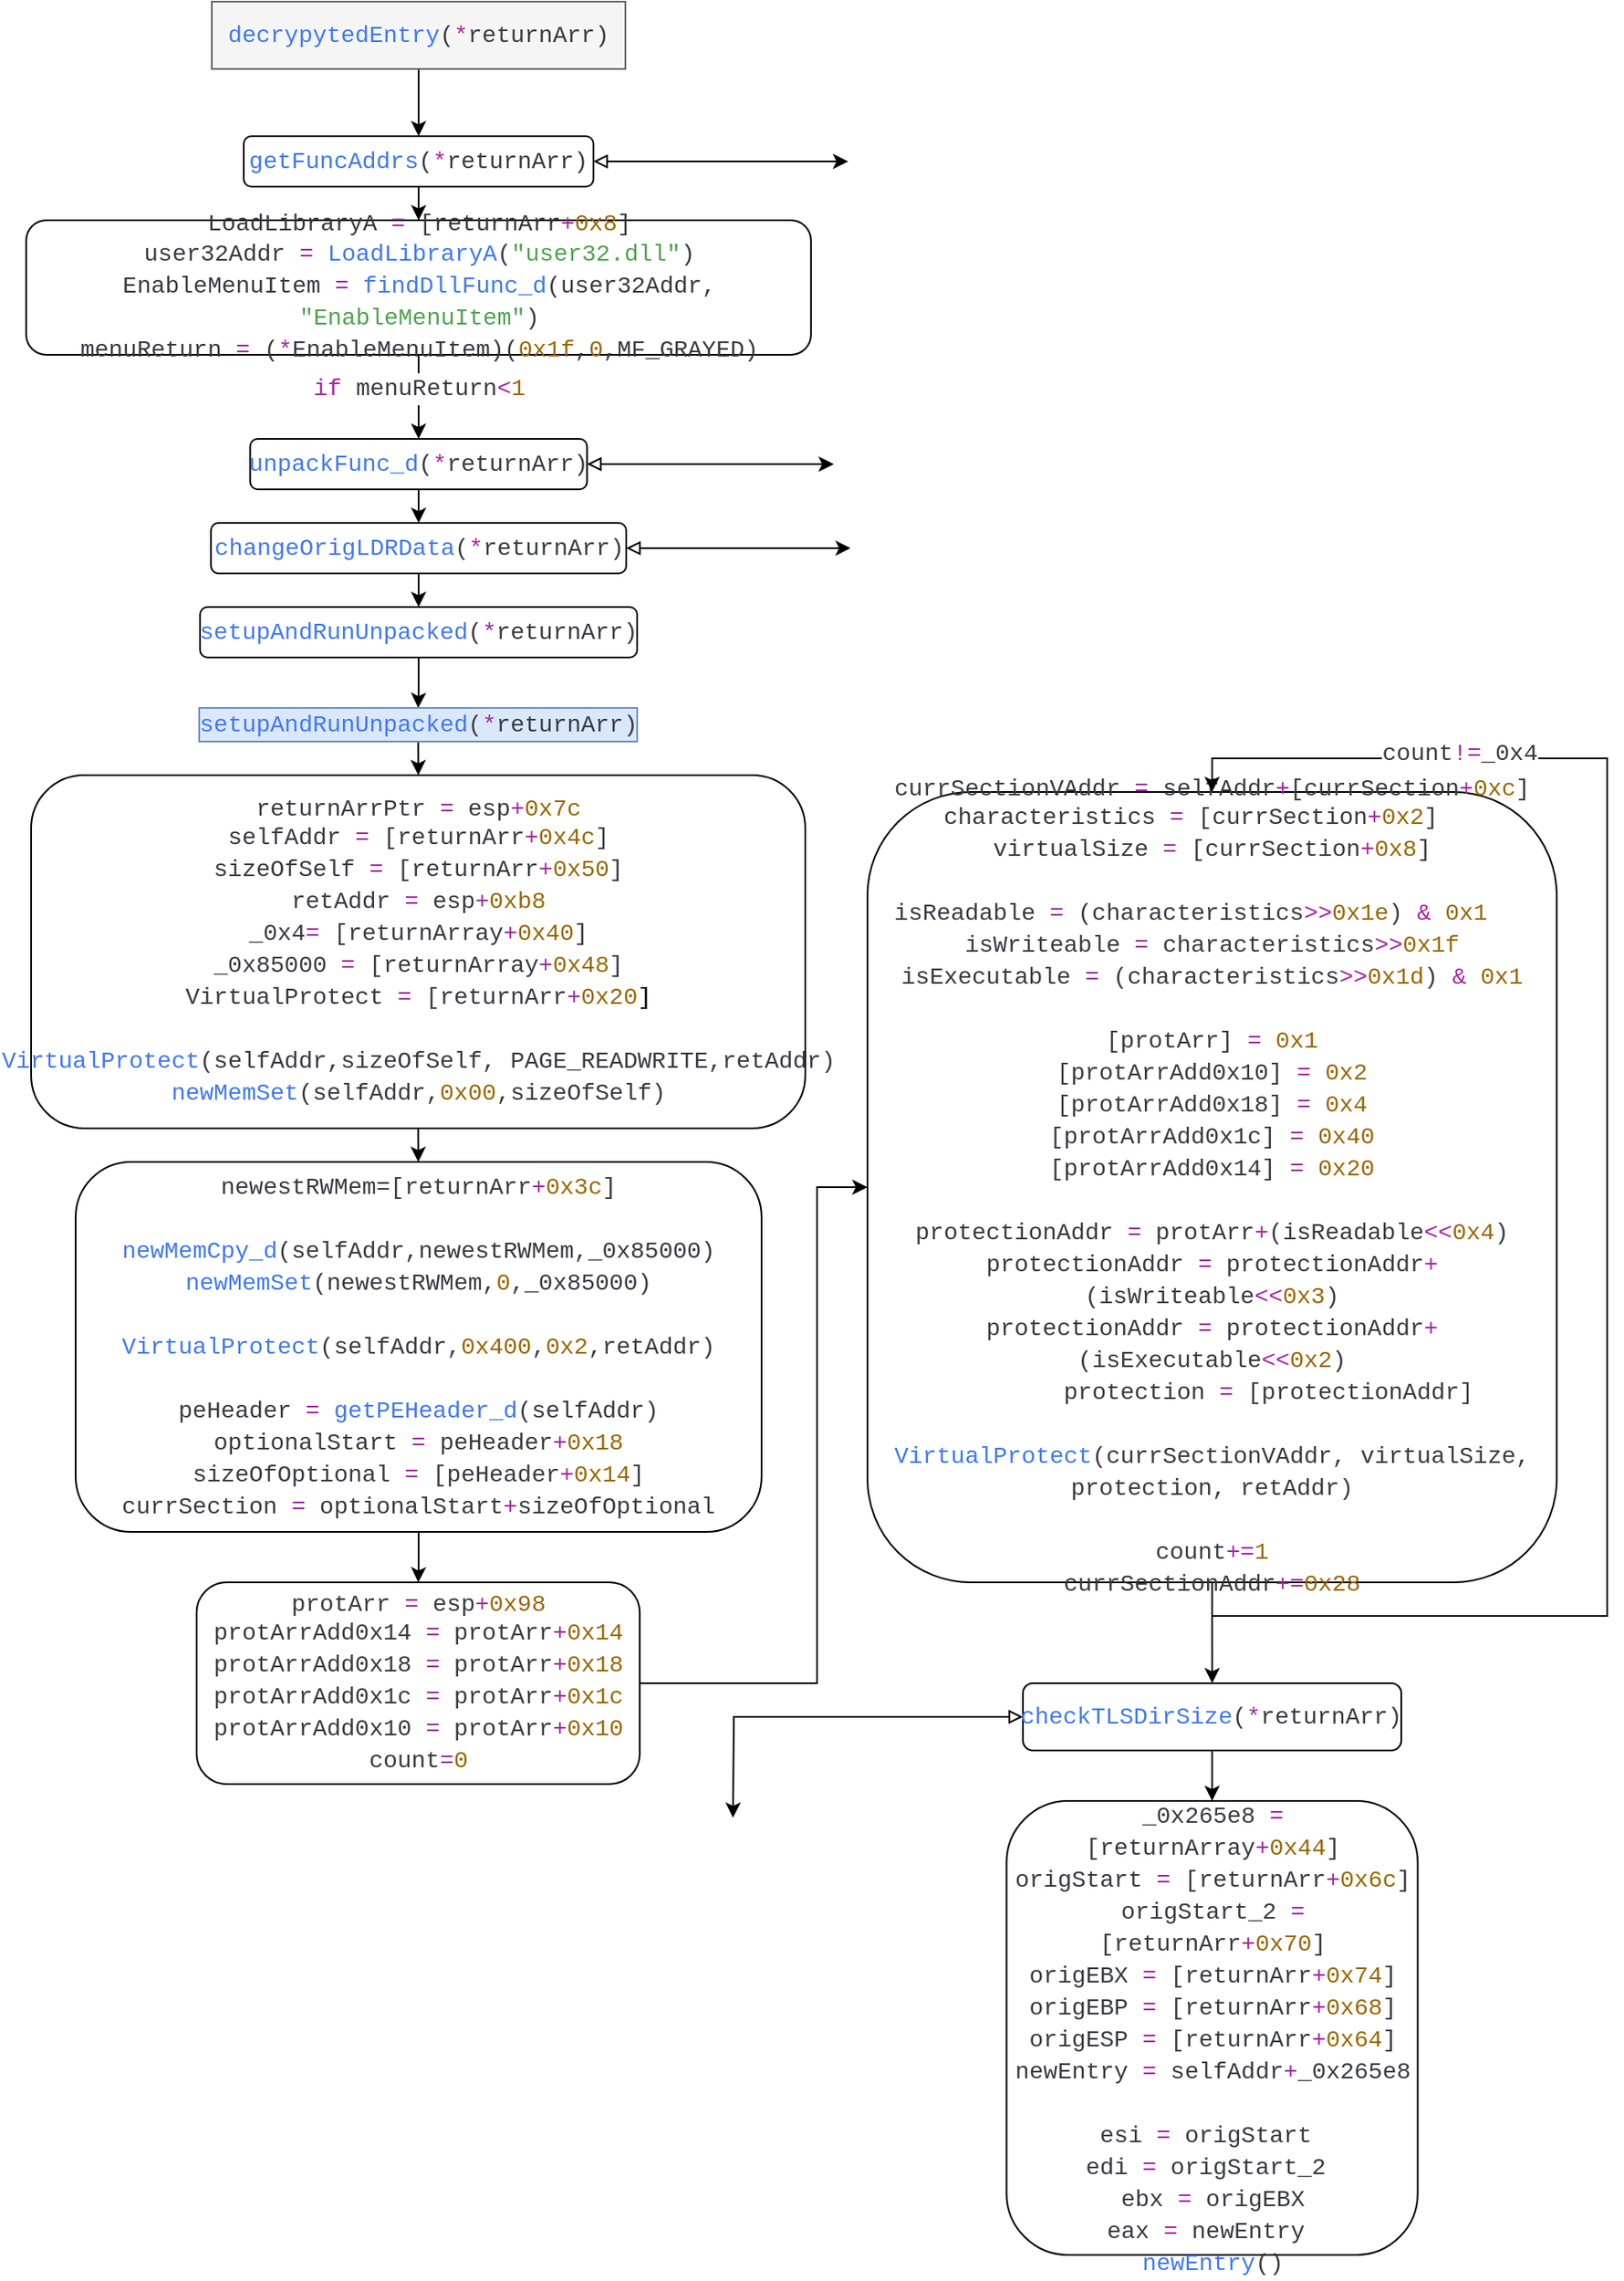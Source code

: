 <mxfile version="22.1.6" type="onedrive">
  <diagram name="Page-1" id="r7QO4Svnjzv9mqoSbV15">
    <mxGraphModel grid="1" page="1" gridSize="10" guides="1" tooltips="1" connect="1" arrows="1" fold="1" pageScale="1" pageWidth="827" pageHeight="1169" math="0" shadow="0">
      <root>
        <mxCell id="0" />
        <mxCell id="1" parent="0" />
        <mxCell id="rQY_pJQSnhhkj6G3Ea3p-30" style="edgeStyle=orthogonalEdgeStyle;rounded=0;orthogonalLoop=1;jettySize=auto;html=1;exitX=0.5;exitY=1;exitDx=0;exitDy=0;" edge="1" parent="1" source="rQY_pJQSnhhkj6G3Ea3p-31" target="rQY_pJQSnhhkj6G3Ea3p-33">
          <mxGeometry relative="1" as="geometry">
            <mxPoint x="253.143" y="400" as="targetPoint" />
          </mxGeometry>
        </mxCell>
        <mxCell id="rQY_pJQSnhhkj6G3Ea3p-31" value="&lt;div style=&quot;color: rgb(56, 58, 66); font-family: Consolas, &amp;quot;Courier New&amp;quot;, monospace; font-size: 14px; line-height: 19px;&quot;&gt;&lt;div style=&quot;&quot;&gt;&lt;span style=&quot;color: rgb(64, 120, 242);&quot;&gt;decrypytedEntry&lt;/span&gt;(&lt;span style=&quot;color: rgb(166, 38, 164);&quot;&gt;*&lt;/span&gt;returnArr)&lt;br&gt;&lt;/div&gt;&lt;/div&gt;" style="rounded=0;whiteSpace=wrap;html=1;fillColor=#f5f5f5;strokeColor=#666666;fontColor=#333333;" vertex="1" parent="1">
          <mxGeometry x="130" y="290" width="246" height="40" as="geometry" />
        </mxCell>
        <mxCell id="rQY_pJQSnhhkj6G3Ea3p-32" style="edgeStyle=orthogonalEdgeStyle;rounded=0;orthogonalLoop=1;jettySize=auto;html=1;exitX=1;exitY=0.5;exitDx=0;exitDy=0;entryX=0;entryY=0.5;entryDx=0;entryDy=0;startArrow=block;startFill=0;" edge="1" parent="1" source="rQY_pJQSnhhkj6G3Ea3p-33">
          <mxGeometry relative="1" as="geometry">
            <mxPoint x="508.5" y="385" as="targetPoint" />
          </mxGeometry>
        </mxCell>
        <mxCell id="rQY_pJQSnhhkj6G3Ea3p-49" style="edgeStyle=orthogonalEdgeStyle;rounded=0;orthogonalLoop=1;jettySize=auto;html=1;exitX=0.5;exitY=1;exitDx=0;exitDy=0;" edge="1" parent="1" source="rQY_pJQSnhhkj6G3Ea3p-33" target="rQY_pJQSnhhkj6G3Ea3p-50">
          <mxGeometry relative="1" as="geometry">
            <mxPoint x="253.176" y="460" as="targetPoint" />
          </mxGeometry>
        </mxCell>
        <mxCell id="rQY_pJQSnhhkj6G3Ea3p-33" value="&lt;div style=&quot;color: rgb(56, 58, 66); font-family: Consolas, &amp;quot;Courier New&amp;quot;, monospace; font-size: 14px; line-height: 19px;&quot;&gt;&lt;div style=&quot;&quot;&gt;&lt;span style=&quot;color: rgb(64, 120, 242);&quot;&gt;getFuncAddrs&lt;/span&gt;(&lt;span style=&quot;color: rgb(166, 38, 164);&quot;&gt;*&lt;/span&gt;returnArr)&lt;/div&gt;&lt;/div&gt;" style="rounded=1;whiteSpace=wrap;html=1;" vertex="1" parent="1">
          <mxGeometry x="149" y="370" width="208" height="30" as="geometry" />
        </mxCell>
        <mxCell id="rQY_pJQSnhhkj6G3Ea3p-51" style="edgeStyle=orthogonalEdgeStyle;rounded=0;orthogonalLoop=1;jettySize=auto;html=1;exitX=0.5;exitY=1;exitDx=0;exitDy=0;entryX=0.5;entryY=0;entryDx=0;entryDy=0;" edge="1" parent="1" source="rQY_pJQSnhhkj6G3Ea3p-56" target="rQY_pJQSnhhkj6G3Ea3p-52">
          <mxGeometry relative="1" as="geometry">
            <mxPoint x="253" y="590" as="targetPoint" />
          </mxGeometry>
        </mxCell>
        <mxCell id="rQY_pJQSnhhkj6G3Ea3p-55" style="edgeStyle=orthogonalEdgeStyle;rounded=0;orthogonalLoop=1;jettySize=auto;html=1;exitX=0.5;exitY=1;exitDx=0;exitDy=0;" edge="1" parent="1" source="rQY_pJQSnhhkj6G3Ea3p-50" target="rQY_pJQSnhhkj6G3Ea3p-56">
          <mxGeometry relative="1" as="geometry">
            <mxPoint x="253.176" y="600" as="targetPoint" />
          </mxGeometry>
        </mxCell>
        <mxCell id="rQY_pJQSnhhkj6G3Ea3p-59" value="&lt;div style=&quot;color: rgb(56, 58, 66); font-family: Consolas, &amp;quot;Courier New&amp;quot;, monospace; font-size: 14px; line-height: 19px;&quot;&gt;&lt;div style=&quot;&quot;&gt;&lt;span style=&quot;color: rgb(166, 38, 164);&quot;&gt;if&lt;/span&gt; menuReturn&lt;span style=&quot;color: rgb(166, 38, 164);&quot;&gt;&amp;lt;&lt;/span&gt;&lt;span style=&quot;color: rgb(152, 104, 1);&quot;&gt;1&lt;/span&gt;&lt;/div&gt;&lt;/div&gt;" style="edgeLabel;html=1;align=center;verticalAlign=middle;resizable=0;points=[];" connectable="0" vertex="1" parent="rQY_pJQSnhhkj6G3Ea3p-55">
          <mxGeometry x="-0.275" y="-3" relative="1" as="geometry">
            <mxPoint x="3" y="2" as="offset" />
          </mxGeometry>
        </mxCell>
        <mxCell id="rQY_pJQSnhhkj6G3Ea3p-50" value="&lt;span style=&quot;color: rgb(56, 58, 66); font-family: Consolas, &amp;quot;Courier New&amp;quot;, monospace; font-size: 14px; background-color: initial;&quot;&gt;LoadLibraryA &lt;/span&gt;&lt;span style=&quot;font-family: Consolas, &amp;quot;Courier New&amp;quot;, monospace; font-size: 14px; background-color: initial; color: rgb(166, 38, 164);&quot;&gt;=&lt;/span&gt;&lt;span style=&quot;color: rgb(56, 58, 66); font-family: Consolas, &amp;quot;Courier New&amp;quot;, monospace; font-size: 14px; background-color: initial;&quot;&gt; [returnArr&lt;/span&gt;&lt;span style=&quot;font-family: Consolas, &amp;quot;Courier New&amp;quot;, monospace; font-size: 14px; background-color: initial; color: rgb(166, 38, 164);&quot;&gt;+&lt;/span&gt;&lt;span style=&quot;font-family: Consolas, &amp;quot;Courier New&amp;quot;, monospace; font-size: 14px; background-color: initial; color: rgb(152, 104, 1);&quot;&gt;0x8&lt;/span&gt;&lt;span style=&quot;color: rgb(56, 58, 66); font-family: Consolas, &amp;quot;Courier New&amp;quot;, monospace; font-size: 14px; background-color: initial;&quot;&gt;]&lt;/span&gt;&lt;br&gt;&lt;div style=&quot;font-family: Consolas, &amp;quot;Courier New&amp;quot;, monospace; font-weight: normal; font-size: 14px; line-height: 19px;&quot;&gt;&lt;div style=&quot;color: rgb(56, 58, 66);&quot;&gt;&lt;span style=&quot;color: #383a42;&quot;&gt;user32Addr &lt;/span&gt;&lt;span style=&quot;color: #a626a4;&quot;&gt;=&lt;/span&gt;&lt;span style=&quot;color: #383a42;&quot;&gt; &lt;/span&gt;&lt;span style=&quot;color: #4078f2;&quot;&gt;LoadLibraryA&lt;/span&gt;&lt;span style=&quot;color: #383a42;&quot;&gt;(&lt;/span&gt;&lt;span style=&quot;color: #50a14f;&quot;&gt;&quot;user32.dll&quot;&lt;/span&gt;&lt;span style=&quot;color: #383a42;&quot;&gt;)&lt;/span&gt;&lt;/div&gt;&lt;div style=&quot;color: rgb(56, 58, 66);&quot;&gt;&lt;span style=&quot;color: #383a42;&quot;&gt;EnableMenuItem &lt;/span&gt;&lt;span style=&quot;color: #a626a4;&quot;&gt;=&lt;/span&gt;&lt;span style=&quot;color: #383a42;&quot;&gt; &lt;/span&gt;&lt;span style=&quot;color: #4078f2;&quot;&gt;findDllFunc_d&lt;/span&gt;&lt;span style=&quot;color: #383a42;&quot;&gt;(user32Addr, &lt;/span&gt;&lt;span style=&quot;color: #50a14f;&quot;&gt;&quot;EnableMenuItem&quot;&lt;/span&gt;&lt;span style=&quot;color: #383a42;&quot;&gt;)&lt;/span&gt;&lt;/div&gt;&lt;div style=&quot;color: rgb(56, 58, 66);&quot;&gt;menuReturn &lt;span style=&quot;color: rgb(166, 38, 164);&quot;&gt;=&lt;/span&gt; (&lt;span style=&quot;color: rgb(166, 38, 164);&quot;&gt;*&lt;/span&gt;EnableMenuItem)(&lt;span style=&quot;color: rgb(152, 104, 1);&quot;&gt;0x1f&lt;/span&gt;,&lt;span style=&quot;color: rgb(152, 104, 1);&quot;&gt;0&lt;/span&gt;,MF_GRAYED&lt;span style=&quot;background-color: initial;&quot;&gt;)&lt;/span&gt;&lt;/div&gt;&lt;/div&gt;" style="rounded=1;whiteSpace=wrap;html=1;align=center;" vertex="1" parent="1">
          <mxGeometry x="19.59" y="420" width="466.82" height="80" as="geometry" />
        </mxCell>
        <mxCell id="rQY_pJQSnhhkj6G3Ea3p-53" style="edgeStyle=orthogonalEdgeStyle;rounded=0;orthogonalLoop=1;jettySize=auto;html=1;exitX=0.5;exitY=1;exitDx=0;exitDy=0;entryX=0.5;entryY=0;entryDx=0;entryDy=0;" edge="1" parent="1" source="rQY_pJQSnhhkj6G3Ea3p-52" target="rQY_pJQSnhhkj6G3Ea3p-54">
          <mxGeometry relative="1" as="geometry">
            <mxPoint x="253.676" y="660" as="targetPoint" />
          </mxGeometry>
        </mxCell>
        <mxCell id="rQY_pJQSnhhkj6G3Ea3p-83" style="edgeStyle=orthogonalEdgeStyle;rounded=0;orthogonalLoop=1;jettySize=auto;html=1;exitX=1;exitY=0.5;exitDx=0;exitDy=0;startArrow=block;startFill=0;" edge="1" parent="1" source="rQY_pJQSnhhkj6G3Ea3p-52">
          <mxGeometry relative="1" as="geometry">
            <mxPoint x="510" y="614.941" as="targetPoint" />
          </mxGeometry>
        </mxCell>
        <mxCell id="rQY_pJQSnhhkj6G3Ea3p-52" value="&lt;span style=&quot;font-family: Consolas, &amp;quot;Courier New&amp;quot;, monospace; font-size: 14px; text-align: left; border-color: var(--border-color); color: rgb(64, 120, 242);&quot;&gt;changeOrigLDRData&lt;/span&gt;&lt;span style=&quot;color: rgb(56, 58, 66); font-family: Consolas, &amp;quot;Courier New&amp;quot;, monospace; font-size: 14px; text-align: left; border-color: var(--border-color);&quot;&gt;(&lt;/span&gt;&lt;span style=&quot;font-family: Consolas, &amp;quot;Courier New&amp;quot;, monospace; font-size: 14px; text-align: left; border-color: var(--border-color); color: rgb(166, 38, 164);&quot;&gt;*&lt;/span&gt;&lt;span style=&quot;color: rgb(56, 58, 66); font-family: Consolas, &amp;quot;Courier New&amp;quot;, monospace; font-size: 14px; text-align: left; border-color: var(--border-color);&quot;&gt;returnArr)&lt;/span&gt;&lt;br&gt;&lt;div style=&quot;border-color: var(--border-color); font-family: Consolas, &amp;quot;Courier New&amp;quot;, monospace; font-size: 14px; font-style: normal; font-variant-ligatures: normal; font-variant-caps: normal; font-weight: 400; letter-spacing: normal; orphans: 2; text-align: left; text-indent: 0px; text-transform: none; widows: 2; word-spacing: 0px; -webkit-text-stroke-width: 0px; text-decoration-thickness: initial; text-decoration-style: initial; text-decoration-color: initial; color: rgb(56, 58, 66);&quot;&gt;&lt;/div&gt;" style="rounded=1;whiteSpace=wrap;html=1;" vertex="1" parent="1">
          <mxGeometry x="129.5" y="600" width="247" height="30" as="geometry" />
        </mxCell>
        <mxCell id="rQY_pJQSnhhkj6G3Ea3p-84" style="edgeStyle=orthogonalEdgeStyle;rounded=0;orthogonalLoop=1;jettySize=auto;html=1;exitX=0.5;exitY=1;exitDx=0;exitDy=0;" edge="1" parent="1" source="rQY_pJQSnhhkj6G3Ea3p-54" target="rQY_pJQSnhhkj6G3Ea3p-85">
          <mxGeometry relative="1" as="geometry">
            <mxPoint x="253.176" y="730" as="targetPoint" />
          </mxGeometry>
        </mxCell>
        <mxCell id="rQY_pJQSnhhkj6G3Ea3p-54" value="&lt;span style=&quot;border-color: var(--border-color); font-family: Consolas, &amp;quot;Courier New&amp;quot;, monospace; font-size: 14px; font-style: normal; font-variant-ligatures: normal; font-variant-caps: normal; font-weight: 400; letter-spacing: normal; orphans: 2; text-align: left; text-indent: 0px; text-transform: none; widows: 2; word-spacing: 0px; -webkit-text-stroke-width: 0px; text-decoration-thickness: initial; text-decoration-style: initial; text-decoration-color: initial; color: rgb(64, 120, 242);&quot;&gt;setupAndRunUnpacked&lt;/span&gt;&lt;span style=&quot;border-color: var(--border-color); color: rgb(56, 58, 66); font-family: Consolas, &amp;quot;Courier New&amp;quot;, monospace; font-size: 14px; font-style: normal; font-variant-ligatures: normal; font-variant-caps: normal; font-weight: 400; letter-spacing: normal; orphans: 2; text-align: left; text-indent: 0px; text-transform: none; widows: 2; word-spacing: 0px; -webkit-text-stroke-width: 0px; text-decoration-thickness: initial; text-decoration-style: initial; text-decoration-color: initial;&quot;&gt;(&lt;/span&gt;&lt;span style=&quot;border-color: var(--border-color); font-family: Consolas, &amp;quot;Courier New&amp;quot;, monospace; font-size: 14px; font-style: normal; font-variant-ligatures: normal; font-variant-caps: normal; font-weight: 400; letter-spacing: normal; orphans: 2; text-align: left; text-indent: 0px; text-transform: none; widows: 2; word-spacing: 0px; -webkit-text-stroke-width: 0px; text-decoration-thickness: initial; text-decoration-style: initial; text-decoration-color: initial; color: rgb(166, 38, 164);&quot;&gt;*&lt;/span&gt;&lt;span style=&quot;border-color: var(--border-color); color: rgb(56, 58, 66); font-family: Consolas, &amp;quot;Courier New&amp;quot;, monospace; font-size: 14px; font-style: normal; font-variant-ligatures: normal; font-variant-caps: normal; font-weight: 400; letter-spacing: normal; orphans: 2; text-align: left; text-indent: 0px; text-transform: none; widows: 2; word-spacing: 0px; -webkit-text-stroke-width: 0px; text-decoration-thickness: initial; text-decoration-style: initial; text-decoration-color: initial;&quot;&gt;returnArr)&lt;/span&gt;" style="rounded=1;whiteSpace=wrap;html=1;" vertex="1" parent="1">
          <mxGeometry x="123" y="650" width="260" height="30" as="geometry" />
        </mxCell>
        <mxCell id="rQY_pJQSnhhkj6G3Ea3p-60" style="edgeStyle=orthogonalEdgeStyle;rounded=0;orthogonalLoop=1;jettySize=auto;html=1;exitX=1;exitY=0.5;exitDx=0;exitDy=0;startArrow=block;startFill=0;" edge="1" parent="1" source="rQY_pJQSnhhkj6G3Ea3p-56">
          <mxGeometry relative="1" as="geometry">
            <mxPoint x="500" y="565" as="targetPoint" />
          </mxGeometry>
        </mxCell>
        <mxCell id="rQY_pJQSnhhkj6G3Ea3p-56" value="&lt;span style=&quot;border-color: var(--border-color); font-family: Consolas, &amp;quot;Courier New&amp;quot;, monospace; font-size: 14px; font-style: normal; font-variant-ligatures: normal; font-variant-caps: normal; font-weight: 400; letter-spacing: normal; orphans: 2; text-align: left; text-indent: 0px; text-transform: none; widows: 2; word-spacing: 0px; -webkit-text-stroke-width: 0px; text-decoration-thickness: initial; text-decoration-style: initial; text-decoration-color: initial; color: rgb(64, 120, 242);&quot;&gt;unpackFunc_d&lt;/span&gt;&lt;span style=&quot;border-color: var(--border-color); font-family: Consolas, &amp;quot;Courier New&amp;quot;, monospace; font-size: 14px; font-style: normal; font-variant-ligatures: normal; font-variant-caps: normal; font-weight: 400; letter-spacing: normal; orphans: 2; text-align: left; text-indent: 0px; text-transform: none; widows: 2; word-spacing: 0px; -webkit-text-stroke-width: 0px; text-decoration-thickness: initial; text-decoration-style: initial; text-decoration-color: initial; color: rgb(56, 58, 66);&quot;&gt;(&lt;/span&gt;&lt;span style=&quot;border-color: var(--border-color); font-family: Consolas, &amp;quot;Courier New&amp;quot;, monospace; font-size: 14px; font-style: normal; font-variant-ligatures: normal; font-variant-caps: normal; font-weight: 400; letter-spacing: normal; orphans: 2; text-align: left; text-indent: 0px; text-transform: none; widows: 2; word-spacing: 0px; -webkit-text-stroke-width: 0px; text-decoration-thickness: initial; text-decoration-style: initial; text-decoration-color: initial; color: rgb(166, 38, 164);&quot;&gt;*&lt;/span&gt;&lt;span style=&quot;border-color: var(--border-color); font-family: Consolas, &amp;quot;Courier New&amp;quot;, monospace; font-size: 14px; font-style: normal; font-variant-ligatures: normal; font-variant-caps: normal; font-weight: 400; letter-spacing: normal; orphans: 2; text-align: left; text-indent: 0px; text-transform: none; widows: 2; word-spacing: 0px; -webkit-text-stroke-width: 0px; text-decoration-thickness: initial; text-decoration-style: initial; text-decoration-color: initial; color: rgb(56, 58, 66);&quot;&gt;returnArr)&lt;/span&gt;" style="rounded=1;whiteSpace=wrap;html=1;" vertex="1" parent="1">
          <mxGeometry x="152.8" y="550" width="200.41" height="30" as="geometry" />
        </mxCell>
        <mxCell id="rQY_pJQSnhhkj6G3Ea3p-86" style="edgeStyle=orthogonalEdgeStyle;rounded=0;orthogonalLoop=1;jettySize=auto;html=1;exitX=0.5;exitY=1;exitDx=0;exitDy=0;" edge="1" parent="1" source="rQY_pJQSnhhkj6G3Ea3p-85" target="rQY_pJQSnhhkj6G3Ea3p-87">
          <mxGeometry relative="1" as="geometry">
            <mxPoint x="253.176" y="760" as="targetPoint" />
          </mxGeometry>
        </mxCell>
        <mxCell id="rQY_pJQSnhhkj6G3Ea3p-85" value="&lt;span style=&quot;border-color: var(--border-color); font-style: normal; font-variant-ligatures: normal; font-variant-caps: normal; font-weight: 400; letter-spacing: normal; orphans: 2; text-indent: 0px; text-transform: none; widows: 2; word-spacing: 0px; -webkit-text-stroke-width: 0px; text-decoration-thickness: initial; text-decoration-style: initial; text-decoration-color: initial; font-family: Consolas, &amp;quot;Courier New&amp;quot;, monospace; font-size: 14px; text-align: left; color: rgb(64, 120, 242);&quot;&gt;setupAndRunUnpacked&lt;/span&gt;&lt;span style=&quot;border-color: var(--border-color); font-style: normal; font-variant-ligatures: normal; font-variant-caps: normal; font-weight: 400; letter-spacing: normal; orphans: 2; text-indent: 0px; text-transform: none; widows: 2; word-spacing: 0px; -webkit-text-stroke-width: 0px; text-decoration-thickness: initial; text-decoration-style: initial; text-decoration-color: initial; color: rgb(56, 58, 66); font-family: Consolas, &amp;quot;Courier New&amp;quot;, monospace; font-size: 14px; text-align: left;&quot;&gt;(&lt;/span&gt;&lt;span style=&quot;border-color: var(--border-color); font-style: normal; font-variant-ligatures: normal; font-variant-caps: normal; font-weight: 400; letter-spacing: normal; orphans: 2; text-indent: 0px; text-transform: none; widows: 2; word-spacing: 0px; -webkit-text-stroke-width: 0px; text-decoration-thickness: initial; text-decoration-style: initial; text-decoration-color: initial; font-family: Consolas, &amp;quot;Courier New&amp;quot;, monospace; font-size: 14px; text-align: left; color: rgb(166, 38, 164);&quot;&gt;*&lt;/span&gt;&lt;span style=&quot;border-color: var(--border-color); font-style: normal; font-variant-ligatures: normal; font-variant-caps: normal; font-weight: 400; letter-spacing: normal; orphans: 2; text-indent: 0px; text-transform: none; widows: 2; word-spacing: 0px; -webkit-text-stroke-width: 0px; text-decoration-thickness: initial; text-decoration-style: initial; text-decoration-color: initial; color: rgb(56, 58, 66); font-family: Consolas, &amp;quot;Courier New&amp;quot;, monospace; font-size: 14px; text-align: left;&quot;&gt;returnArr)&lt;/span&gt;" style="rounded=0;whiteSpace=wrap;html=1;fillColor=#dae8fc;strokeColor=#6c8ebf;" vertex="1" parent="1">
          <mxGeometry x="122.51" y="710" width="260.49" height="20" as="geometry" />
        </mxCell>
        <mxCell id="rQY_pJQSnhhkj6G3Ea3p-88" style="edgeStyle=orthogonalEdgeStyle;rounded=0;orthogonalLoop=1;jettySize=auto;html=1;exitX=0.5;exitY=1;exitDx=0;exitDy=0;" edge="1" parent="1" source="rQY_pJQSnhhkj6G3Ea3p-87" target="rQY_pJQSnhhkj6G3Ea3p-89">
          <mxGeometry relative="1" as="geometry">
            <mxPoint x="253.176" y="1000" as="targetPoint" />
          </mxGeometry>
        </mxCell>
        <mxCell id="rQY_pJQSnhhkj6G3Ea3p-87" value="&lt;span style=&quot;color: rgb(56, 58, 66); font-family: Consolas, &amp;quot;Courier New&amp;quot;, monospace; font-size: 14px; background-color: initial;&quot;&gt;returnArrPtr &lt;/span&gt;&lt;span style=&quot;font-family: Consolas, &amp;quot;Courier New&amp;quot;, monospace; font-size: 14px; background-color: initial; color: rgb(166, 38, 164);&quot;&gt;=&lt;/span&gt;&lt;span style=&quot;color: rgb(56, 58, 66); font-family: Consolas, &amp;quot;Courier New&amp;quot;, monospace; font-size: 14px; background-color: initial;&quot;&gt; esp&lt;/span&gt;&lt;span style=&quot;font-family: Consolas, &amp;quot;Courier New&amp;quot;, monospace; font-size: 14px; background-color: initial; color: rgb(166, 38, 164);&quot;&gt;+&lt;/span&gt;&lt;span style=&quot;font-family: Consolas, &amp;quot;Courier New&amp;quot;, monospace; font-size: 14px; background-color: initial; color: rgb(152, 104, 1);&quot;&gt;0x7c&lt;/span&gt;&lt;br&gt;&lt;div style=&quot;font-family: Consolas, &amp;quot;Courier New&amp;quot;, monospace; font-weight: normal; font-size: 14px; line-height: 19px;&quot;&gt;&lt;div style=&quot;color: rgb(56, 58, 66);&quot;&gt;&lt;span style=&quot;color: #383a42;&quot;&gt;selfAddr &lt;/span&gt;&lt;span style=&quot;color: #a626a4;&quot;&gt;=&lt;/span&gt;&lt;span style=&quot;color: #383a42;&quot;&gt; [returnArr&lt;/span&gt;&lt;span style=&quot;color: #a626a4;&quot;&gt;+&lt;/span&gt;&lt;span style=&quot;color: #986801;&quot;&gt;0x4c&lt;/span&gt;&lt;span style=&quot;color: #383a42;&quot;&gt;]&lt;/span&gt;&lt;/div&gt;&lt;div style=&quot;color: rgb(56, 58, 66);&quot;&gt;&lt;span style=&quot;color: #383a42;&quot;&gt;sizeOfSelf &lt;/span&gt;&lt;span style=&quot;color: #a626a4;&quot;&gt;=&lt;/span&gt;&lt;span style=&quot;color: #383a42;&quot;&gt; [returnArr&lt;/span&gt;&lt;span style=&quot;color: #a626a4;&quot;&gt;+&lt;/span&gt;&lt;span style=&quot;color: #986801;&quot;&gt;0x50&lt;/span&gt;&lt;span style=&quot;color: #383a42;&quot;&gt;]&lt;/span&gt;&lt;/div&gt;&lt;div style=&quot;color: rgb(56, 58, 66);&quot;&gt;&lt;span style=&quot;color: #383a42;&quot;&gt;retAddr &lt;/span&gt;&lt;span style=&quot;color: #a626a4;&quot;&gt;=&lt;/span&gt;&lt;span style=&quot;color: #383a42;&quot;&gt; esp&lt;/span&gt;&lt;span style=&quot;color: #a626a4;&quot;&gt;+&lt;/span&gt;&lt;span style=&quot;color: #986801;&quot;&gt;0xb8&lt;/span&gt;&lt;/div&gt;&lt;div style=&quot;color: rgb(56, 58, 66);&quot;&gt;&lt;span style=&quot;color: #383a42;&quot;&gt;_0x4&lt;/span&gt;&lt;span style=&quot;color: #a626a4;&quot;&gt;=&lt;/span&gt;&lt;span style=&quot;color: #383a42;&quot;&gt; [returnArray&lt;/span&gt;&lt;span style=&quot;color: #a626a4;&quot;&gt;+&lt;/span&gt;&lt;span style=&quot;color: #986801;&quot;&gt;0x40&lt;/span&gt;&lt;span style=&quot;color: #383a42;&quot;&gt;]&lt;/span&gt;&lt;/div&gt;&lt;div style=&quot;color: rgb(56, 58, 66);&quot;&gt;&lt;span style=&quot;color: #383a42;&quot;&gt;_0x85000 &lt;/span&gt;&lt;span style=&quot;color: #a626a4;&quot;&gt;=&lt;/span&gt;&lt;span style=&quot;color: #383a42;&quot;&gt; [returnArray&lt;/span&gt;&lt;span style=&quot;color: #a626a4;&quot;&gt;+&lt;/span&gt;&lt;span style=&quot;color: #986801;&quot;&gt;0x48&lt;/span&gt;&lt;span style=&quot;color: #383a42;&quot;&gt;]&lt;/span&gt;&lt;/div&gt;&lt;div style=&quot;&quot;&gt;&lt;span style=&quot;color: rgb(56, 58, 66);&quot;&gt;VirtualProtect &lt;/span&gt;&lt;span style=&quot;color: rgb(166, 38, 164);&quot;&gt;=&lt;/span&gt;&lt;span style=&quot;color: rgb(56, 58, 66);&quot;&gt; [returnArr&lt;/span&gt;&lt;span style=&quot;color: rgb(166, 38, 164);&quot;&gt;+&lt;/span&gt;&lt;span style=&quot;color: rgb(152, 104, 1);&quot;&gt;0x20&lt;/span&gt;]&lt;/div&gt;&lt;div style=&quot;color: rgb(56, 58, 66);&quot;&gt;&lt;br&gt;&lt;/div&gt;&lt;div style=&quot;color: rgb(56, 58, 66);&quot;&gt;&lt;span style=&quot;color: #4078f2;&quot;&gt;VirtualProtect&lt;/span&gt;&lt;span style=&quot;color: #383a42;&quot;&gt;(selfAddr,sizeOfSelf,&amp;nbsp;&lt;/span&gt;PAGE_READWRITE&lt;span style=&quot;color: #383a42;&quot;&gt;,retAddr)&lt;/span&gt;&lt;/div&gt;&lt;div style=&quot;color: rgb(56, 58, 66);&quot;&gt;&lt;span style=&quot;color: rgb(64, 120, 242);&quot;&gt;newMemSet&lt;/span&gt;(selfAddr,&lt;span style=&quot;color: rgb(152, 104, 1);&quot;&gt;0x00&lt;/span&gt;,sizeOfSelf)&lt;br&gt;&lt;/div&gt;&lt;/div&gt;" style="rounded=1;whiteSpace=wrap;html=1;" vertex="1" parent="1">
          <mxGeometry x="22.51" y="750" width="460.49" height="210" as="geometry" />
        </mxCell>
        <mxCell id="rQY_pJQSnhhkj6G3Ea3p-90" style="edgeStyle=orthogonalEdgeStyle;rounded=0;orthogonalLoop=1;jettySize=auto;html=1;exitX=0.5;exitY=1;exitDx=0;exitDy=0;" edge="1" parent="1" source="rQY_pJQSnhhkj6G3Ea3p-89" target="rQY_pJQSnhhkj6G3Ea3p-91">
          <mxGeometry relative="1" as="geometry">
            <mxPoint x="253.176" y="1260" as="targetPoint" />
          </mxGeometry>
        </mxCell>
        <mxCell id="rQY_pJQSnhhkj6G3Ea3p-89" value="&lt;div style=&quot;color: rgb(56, 58, 66); font-family: Consolas, &amp;quot;Courier New&amp;quot;, monospace; font-size: 14px; line-height: 19px;&quot;&gt;&lt;div style=&quot;&quot;&gt;newestRWMem=[returnArr&lt;span style=&quot;color: rgb(166, 38, 164);&quot;&gt;+&lt;/span&gt;&lt;span style=&quot;color: rgb(152, 104, 1);&quot;&gt;0x3c&lt;/span&gt;]&lt;/div&gt;&lt;br&gt;&lt;div style=&quot;&quot;&gt;&lt;span style=&quot;color: rgb(64, 120, 242);&quot;&gt;newMemCpy_d&lt;/span&gt;(selfAddr,newestRWMem,_0x85000)&lt;/div&gt;&lt;div style=&quot;&quot;&gt;&lt;span style=&quot;color: rgb(64, 120, 242);&quot;&gt;newMemSet&lt;/span&gt;(newestRWMem,&lt;span style=&quot;color: rgb(152, 104, 1);&quot;&gt;0&lt;/span&gt;,_0x85000)&lt;br&gt;&lt;/div&gt;&lt;br&gt;&lt;div style=&quot;&quot;&gt;&lt;span style=&quot;color: rgb(64, 120, 242);&quot;&gt;VirtualProtect&lt;/span&gt;(selfAddr,&lt;span style=&quot;color: rgb(152, 104, 1);&quot;&gt;0x400&lt;/span&gt;,&lt;span style=&quot;color: rgb(152, 104, 1);&quot;&gt;0x2&lt;/span&gt;,retAddr)&lt;br&gt;&lt;/div&gt;&lt;div style=&quot;&quot;&gt;&lt;br&gt;&lt;/div&gt;&lt;div style=&quot;&quot;&gt;peHeader &lt;span style=&quot;color: #a626a4;&quot;&gt;=&lt;/span&gt; &lt;span style=&quot;color: #4078f2;&quot;&gt;getPEHeader_d&lt;/span&gt;(selfAddr)&lt;/div&gt;&lt;div style=&quot;&quot;&gt;optionalStart &lt;span style=&quot;color: rgb(166, 38, 164);&quot;&gt;=&lt;/span&gt; peHeader&lt;span style=&quot;color: rgb(166, 38, 164);&quot;&gt;+&lt;/span&gt;&lt;span style=&quot;color: rgb(152, 104, 1);&quot;&gt;0x18&lt;/span&gt;&lt;/div&gt;&lt;div style=&quot;&quot;&gt;sizeOfOptional &lt;span style=&quot;color: rgb(166, 38, 164);&quot;&gt;=&lt;/span&gt; [peHeader&lt;span style=&quot;color: rgb(166, 38, 164);&quot;&gt;+&lt;/span&gt;&lt;span style=&quot;color: rgb(152, 104, 1);&quot;&gt;0x14&lt;/span&gt;]&lt;/div&gt;&lt;div style=&quot;&quot;&gt;currSection &lt;span style=&quot;color: rgb(166, 38, 164);&quot;&gt;=&lt;/span&gt; optionalStart&lt;span style=&quot;color: rgb(166, 38, 164);&quot;&gt;+&lt;/span&gt;sizeOfOptional&lt;/div&gt;&lt;/div&gt;" style="rounded=1;whiteSpace=wrap;html=1;" vertex="1" parent="1">
          <mxGeometry x="49" y="980" width="408" height="220" as="geometry" />
        </mxCell>
        <mxCell id="rQY_pJQSnhhkj6G3Ea3p-92" style="edgeStyle=orthogonalEdgeStyle;rounded=0;orthogonalLoop=1;jettySize=auto;html=1;exitX=1;exitY=0.5;exitDx=0;exitDy=0;entryX=0;entryY=0.5;entryDx=0;entryDy=0;" edge="1" parent="1" source="rQY_pJQSnhhkj6G3Ea3p-91" target="rQY_pJQSnhhkj6G3Ea3p-93">
          <mxGeometry relative="1" as="geometry">
            <mxPoint x="252.429" y="1480" as="targetPoint" />
            <Array as="points">
              <mxPoint x="490" y="1290" />
              <mxPoint x="490" y="995" />
            </Array>
          </mxGeometry>
        </mxCell>
        <mxCell id="rQY_pJQSnhhkj6G3Ea3p-91" value="&lt;span style=&quot;color: rgb(56, 58, 66); font-family: Consolas, &amp;quot;Courier New&amp;quot;, monospace; font-size: 14px; background-color: initial;&quot;&gt;protArr &lt;/span&gt;&lt;span style=&quot;font-family: Consolas, &amp;quot;Courier New&amp;quot;, monospace; font-size: 14px; background-color: initial; color: rgb(166, 38, 164);&quot;&gt;=&lt;/span&gt;&lt;span style=&quot;color: rgb(56, 58, 66); font-family: Consolas, &amp;quot;Courier New&amp;quot;, monospace; font-size: 14px; background-color: initial;&quot;&gt; esp&lt;/span&gt;&lt;span style=&quot;font-family: Consolas, &amp;quot;Courier New&amp;quot;, monospace; font-size: 14px; background-color: initial; color: rgb(166, 38, 164);&quot;&gt;+&lt;/span&gt;&lt;span style=&quot;font-family: Consolas, &amp;quot;Courier New&amp;quot;, monospace; font-size: 14px; background-color: initial; color: rgb(152, 104, 1);&quot;&gt;0x98&lt;/span&gt;&lt;br&gt;&lt;div style=&quot;color: rgb(56, 58, 66); font-family: Consolas, &amp;quot;Courier New&amp;quot;, monospace; font-weight: normal; font-size: 14px; line-height: 19px;&quot;&gt;&lt;div&gt;&lt;span style=&quot;color: #383a42;&quot;&gt;protArrAdd0x14 &lt;/span&gt;&lt;span style=&quot;color: #a626a4;&quot;&gt;=&lt;/span&gt;&lt;span style=&quot;color: #383a42;&quot;&gt; protArr&lt;/span&gt;&lt;span style=&quot;color: #a626a4;&quot;&gt;+&lt;/span&gt;&lt;span style=&quot;color: #986801;&quot;&gt;0x14&lt;/span&gt;&lt;/div&gt;&lt;div&gt;&lt;span style=&quot;color: #383a42;&quot;&gt;protArrAdd0x18 &lt;/span&gt;&lt;span style=&quot;color: #a626a4;&quot;&gt;=&lt;/span&gt;&lt;span style=&quot;color: #383a42;&quot;&gt; protArr&lt;/span&gt;&lt;span style=&quot;color: #a626a4;&quot;&gt;+&lt;/span&gt;&lt;span style=&quot;color: #986801;&quot;&gt;0x18&lt;/span&gt;&lt;/div&gt;&lt;div&gt;&lt;span style=&quot;color: #383a42;&quot;&gt;protArrAdd0x1c &lt;/span&gt;&lt;span style=&quot;color: #a626a4;&quot;&gt;=&lt;/span&gt;&lt;span style=&quot;color: #383a42;&quot;&gt; protArr&lt;/span&gt;&lt;span style=&quot;color: #a626a4;&quot;&gt;+&lt;/span&gt;&lt;span style=&quot;color: #986801;&quot;&gt;0x1c&lt;/span&gt;&lt;/div&gt;&lt;div&gt;&lt;span style=&quot;color: #383a42;&quot;&gt;protArrAdd0x10 &lt;/span&gt;&lt;span style=&quot;color: #a626a4;&quot;&gt;=&lt;/span&gt;&lt;span style=&quot;color: #383a42;&quot;&gt; protArr&lt;/span&gt;&lt;span style=&quot;color: #a626a4;&quot;&gt;+&lt;/span&gt;&lt;span style=&quot;color: #986801;&quot;&gt;0x10&lt;/span&gt;&lt;/div&gt;&lt;div&gt;&lt;span style=&quot;color: #383a42;&quot;&gt;count&lt;/span&gt;&lt;span style=&quot;color: #a626a4;&quot;&gt;=&lt;/span&gt;&lt;span style=&quot;color: #986801;&quot;&gt;0&lt;/span&gt;&lt;/div&gt;&lt;/div&gt;" style="rounded=1;whiteSpace=wrap;html=1;" vertex="1" parent="1">
          <mxGeometry x="120.96" y="1230" width="263.59" height="120" as="geometry" />
        </mxCell>
        <mxCell id="rQY_pJQSnhhkj6G3Ea3p-96" style="edgeStyle=orthogonalEdgeStyle;rounded=0;orthogonalLoop=1;jettySize=auto;html=1;exitX=0.5;exitY=1;exitDx=0;exitDy=0;" edge="1" parent="1" source="rQY_pJQSnhhkj6G3Ea3p-93" target="rQY_pJQSnhhkj6G3Ea3p-97">
          <mxGeometry relative="1" as="geometry">
            <mxPoint x="724.941" y="1300" as="targetPoint" />
          </mxGeometry>
        </mxCell>
        <mxCell id="rQY_pJQSnhhkj6G3Ea3p-93" value="&lt;span style=&quot;color: rgb(56, 58, 66); font-family: Consolas, &amp;quot;Courier New&amp;quot;, monospace; font-size: 14px;&quot;&gt;currSectionVAddr &lt;/span&gt;&lt;span style=&quot;font-family: Consolas, &amp;quot;Courier New&amp;quot;, monospace; font-size: 14px; color: rgb(166, 38, 164);&quot;&gt;=&lt;/span&gt;&lt;span style=&quot;color: rgb(56, 58, 66); font-family: Consolas, &amp;quot;Courier New&amp;quot;, monospace; font-size: 14px;&quot;&gt; selfAddr&lt;/span&gt;&lt;span style=&quot;font-family: Consolas, &amp;quot;Courier New&amp;quot;, monospace; font-size: 14px; color: rgb(166, 38, 164);&quot;&gt;+&lt;/span&gt;&lt;span style=&quot;color: rgb(56, 58, 66); font-family: Consolas, &amp;quot;Courier New&amp;quot;, monospace; font-size: 14px;&quot;&gt;[currSection&lt;/span&gt;&lt;span style=&quot;font-family: Consolas, &amp;quot;Courier New&amp;quot;, monospace; font-size: 14px; color: rgb(166, 38, 164);&quot;&gt;+&lt;/span&gt;&lt;span style=&quot;font-family: Consolas, &amp;quot;Courier New&amp;quot;, monospace; font-size: 14px; color: rgb(152, 104, 1);&quot;&gt;0xc&lt;/span&gt;&lt;span style=&quot;color: rgb(56, 58, 66); font-family: Consolas, &amp;quot;Courier New&amp;quot;, monospace; font-size: 14px;&quot;&gt;]&lt;/span&gt;&lt;br&gt;&lt;div style=&quot;color: rgb(56, 58, 66); font-family: Consolas, &amp;quot;Courier New&amp;quot;, monospace; font-weight: normal; font-size: 14px; line-height: 19px;&quot;&gt;&lt;div&gt;characteristics &lt;span style=&quot;color: rgb(166, 38, 164);&quot;&gt;=&lt;/span&gt; [currSection&lt;span style=&quot;color: rgb(166, 38, 164);&quot;&gt;+&lt;/span&gt;&lt;span style=&quot;color: rgb(152, 104, 1);&quot;&gt;0x2&lt;/span&gt;]&amp;nbsp; &amp;nbsp;&lt;/div&gt;&lt;div&gt;virtualSize &lt;span style=&quot;color: rgb(166, 38, 164);&quot;&gt;=&lt;/span&gt; [currSection&lt;span style=&quot;color: rgb(166, 38, 164);&quot;&gt;+&lt;/span&gt;&lt;span style=&quot;color: rgb(152, 104, 1);&quot;&gt;0x8&lt;/span&gt;]&lt;/div&gt;&lt;div&gt;&amp;nbsp; &amp;nbsp;&amp;nbsp;&lt;/div&gt;&lt;div&gt;isReadable &lt;span style=&quot;color: rgb(166, 38, 164);&quot;&gt;=&lt;/span&gt; (characteristics&lt;span style=&quot;color: rgb(166, 38, 164);&quot;&gt;&amp;gt;&amp;gt;&lt;/span&gt;&lt;span style=&quot;color: rgb(152, 104, 1);&quot;&gt;0x1e&lt;/span&gt;) &lt;span style=&quot;color: rgb(166, 38, 164);&quot;&gt;&amp;amp;&lt;/span&gt; &lt;span style=&quot;color: rgb(152, 104, 1);&quot;&gt;0x1&lt;/span&gt;&amp;nbsp; &amp;nbsp;&lt;/div&gt;&lt;div&gt;isWriteable &lt;span style=&quot;color: rgb(166, 38, 164);&quot;&gt;=&lt;/span&gt; characteristics&lt;span style=&quot;color: rgb(166, 38, 164);&quot;&gt;&amp;gt;&amp;gt;&lt;/span&gt;&lt;span style=&quot;color: rgb(152, 104, 1);&quot;&gt;0x1f&lt;/span&gt;&lt;/div&gt;&lt;div&gt;isExecutable &lt;span style=&quot;color: rgb(166, 38, 164);&quot;&gt;=&lt;/span&gt; (characteristics&lt;span style=&quot;color: rgb(166, 38, 164);&quot;&gt;&amp;gt;&amp;gt;&lt;/span&gt;&lt;span style=&quot;color: rgb(152, 104, 1);&quot;&gt;0x1d&lt;/span&gt;) &lt;span style=&quot;color: rgb(166, 38, 164);&quot;&gt;&amp;amp;&lt;/span&gt; &lt;span style=&quot;color: rgb(152, 104, 1);&quot;&gt;0x1&lt;/span&gt;&lt;br&gt;&lt;/div&gt;&lt;br&gt;&lt;div&gt;[protArr] &lt;span style=&quot;color: rgb(166, 38, 164);&quot;&gt;=&lt;/span&gt; &lt;span style=&quot;color: rgb(152, 104, 1);&quot;&gt;0x1&lt;/span&gt;&lt;/div&gt;&lt;div&gt;[protArrAdd0x10] &lt;span style=&quot;color: rgb(166, 38, 164);&quot;&gt;=&lt;/span&gt; &lt;span style=&quot;color: rgb(152, 104, 1);&quot;&gt;0x2&lt;/span&gt;&lt;br&gt;&lt;/div&gt;&lt;div&gt;[protArrAdd0x18] &lt;span style=&quot;color: rgb(166, 38, 164);&quot;&gt;=&lt;/span&gt; &lt;span style=&quot;color: rgb(152, 104, 1);&quot;&gt;0x4&lt;/span&gt;&lt;br&gt;&lt;/div&gt;&lt;div&gt;[protArrAdd0x1c] &lt;span style=&quot;color: rgb(166, 38, 164);&quot;&gt;=&lt;/span&gt; &lt;span style=&quot;color: rgb(152, 104, 1);&quot;&gt;0x40&lt;/span&gt;&lt;br&gt;&lt;/div&gt;&lt;div&gt;[protArrAdd0x14] &lt;span style=&quot;color: rgb(166, 38, 164);&quot;&gt;=&lt;/span&gt; &lt;span style=&quot;color: rgb(152, 104, 1);&quot;&gt;0x20&lt;/span&gt;&lt;br&gt;&lt;/div&gt;&lt;div&gt;&lt;span style=&quot;color: rgb(152, 104, 1);&quot;&gt;&lt;br&gt;&lt;/span&gt;&lt;/div&gt;&lt;div&gt;protectionAddr &lt;span style=&quot;color: rgb(166, 38, 164);&quot;&gt;=&lt;/span&gt; protArr&lt;span style=&quot;color: rgb(166, 38, 164);&quot;&gt;+&lt;/span&gt;(isReadable&lt;span style=&quot;color: rgb(166, 38, 164);&quot;&gt;&amp;lt;&amp;lt;&lt;/span&gt;&lt;span style=&quot;color: rgb(152, 104, 1);&quot;&gt;0x4&lt;/span&gt;)&lt;br&gt;&lt;/div&gt;&lt;div&gt;protectionAddr &lt;span style=&quot;color: rgb(166, 38, 164);&quot;&gt;=&lt;/span&gt; protectionAddr&lt;span style=&quot;color: rgb(166, 38, 164);&quot;&gt;+&lt;/span&gt;(isWriteable&lt;span style=&quot;color: rgb(166, 38, 164);&quot;&gt;&amp;lt;&amp;lt;&lt;/span&gt;&lt;span style=&quot;color: rgb(152, 104, 1);&quot;&gt;0x3&lt;/span&gt;)&lt;/div&gt;&lt;div&gt;protectionAddr &lt;span style=&quot;color: rgb(166, 38, 164);&quot;&gt;=&lt;/span&gt; protectionAddr&lt;span style=&quot;color: rgb(166, 38, 164);&quot;&gt;+&lt;/span&gt;(isExecutable&lt;span style=&quot;color: rgb(166, 38, 164);&quot;&gt;&amp;lt;&amp;lt;&lt;/span&gt;&lt;span style=&quot;color: rgb(152, 104, 1);&quot;&gt;0x2&lt;/span&gt;)&lt;/div&gt;&lt;div&gt;&lt;span style=&quot;color: #383a42;&quot;&gt;&amp;nbsp; &amp;nbsp; &amp;nbsp; &amp;nbsp; protection &lt;/span&gt;&lt;span style=&quot;color: #a626a4;&quot;&gt;=&lt;/span&gt;&lt;span style=&quot;color: #383a42;&quot;&gt; [protectionAddr]&lt;/span&gt;&lt;/div&gt;&lt;div&gt;&lt;span style=&quot;color: #383a42;&quot;&gt;&amp;nbsp; &amp;nbsp; &lt;/span&gt;&lt;/div&gt;&lt;div&gt;&lt;span style=&quot;color: #4078f2;&quot;&gt;VirtualProtect&lt;/span&gt;&lt;span style=&quot;color: #383a42;&quot;&gt;(currSectionVAddr, virtualSize, protection, retAddr)&lt;/span&gt;&lt;/div&gt;&lt;div&gt;&lt;span style=&quot;color: #383a42;&quot;&gt;&lt;br&gt;&lt;/span&gt;&lt;/div&gt;&lt;div&gt;&lt;span style=&quot;color: #383a42;&quot;&gt;count&lt;/span&gt;&lt;span style=&quot;color: #a626a4;&quot;&gt;+=&lt;/span&gt;&lt;span style=&quot;color: #986801;&quot;&gt;1&lt;/span&gt;&lt;/div&gt;&lt;div&gt;currSectionAddr&lt;span style=&quot;color: rgb(166, 38, 164);&quot;&gt;+=&lt;/span&gt;&lt;span style=&quot;color: rgb(152, 104, 1);&quot;&gt;0x28&lt;/span&gt;&lt;/div&gt;&lt;/div&gt;" style="rounded=1;whiteSpace=wrap;html=1;" vertex="1" parent="1">
          <mxGeometry x="520" y="760" width="410" height="470" as="geometry" />
        </mxCell>
        <mxCell id="rQY_pJQSnhhkj6G3Ea3p-94" style="edgeStyle=orthogonalEdgeStyle;rounded=0;orthogonalLoop=1;jettySize=auto;html=1;exitX=0.5;exitY=1;exitDx=0;exitDy=0;entryX=0.5;entryY=0;entryDx=0;entryDy=0;" edge="1" parent="1" source="rQY_pJQSnhhkj6G3Ea3p-93" target="rQY_pJQSnhhkj6G3Ea3p-93">
          <mxGeometry relative="1" as="geometry">
            <Array as="points">
              <mxPoint x="725" y="1250" />
              <mxPoint x="960" y="1250" />
              <mxPoint x="960" y="740" />
              <mxPoint x="725" y="740" />
            </Array>
          </mxGeometry>
        </mxCell>
        <mxCell id="rQY_pJQSnhhkj6G3Ea3p-95" value="&lt;div style=&quot;color: rgb(56, 58, 66); font-family: Consolas, &amp;quot;Courier New&amp;quot;, monospace; font-size: 14px; line-height: 19px;&quot;&gt;&lt;div style=&quot;background-color: rgb(250, 250, 250);&quot;&gt;&lt;/div&gt;&lt;div style=&quot;&quot;&gt;count&lt;span style=&quot;color: rgb(166, 38, 164);&quot;&gt;!=&lt;/span&gt;_0x4&lt;/div&gt;&lt;/div&gt;" style="edgeLabel;html=1;align=center;verticalAlign=middle;resizable=0;points=[];" connectable="0" vertex="1" parent="rQY_pJQSnhhkj6G3Ea3p-94">
          <mxGeometry x="0.675" y="-3" relative="1" as="geometry">
            <mxPoint x="1" as="offset" />
          </mxGeometry>
        </mxCell>
        <mxCell id="rQY_pJQSnhhkj6G3Ea3p-98" style="edgeStyle=orthogonalEdgeStyle;rounded=0;orthogonalLoop=1;jettySize=auto;html=1;exitX=0;exitY=0.5;exitDx=0;exitDy=0;startArrow=block;startFill=0;" edge="1" parent="1" source="rQY_pJQSnhhkj6G3Ea3p-97">
          <mxGeometry relative="1" as="geometry">
            <mxPoint x="440" y="1370" as="targetPoint" />
          </mxGeometry>
        </mxCell>
        <mxCell id="rQY_pJQSnhhkj6G3Ea3p-99" style="edgeStyle=orthogonalEdgeStyle;rounded=0;orthogonalLoop=1;jettySize=auto;html=1;exitX=0.5;exitY=1;exitDx=0;exitDy=0;" edge="1" parent="1" source="rQY_pJQSnhhkj6G3Ea3p-97" target="rQY_pJQSnhhkj6G3Ea3p-100">
          <mxGeometry relative="1" as="geometry">
            <mxPoint x="725.429" y="1390" as="targetPoint" />
          </mxGeometry>
        </mxCell>
        <mxCell id="rQY_pJQSnhhkj6G3Ea3p-97" value="&lt;span style=&quot;font-family: Consolas, &amp;quot;Courier New&amp;quot;, monospace; font-size: 14px; color: rgb(64, 120, 242);&quot;&gt;checkTLSDirSize&lt;/span&gt;&lt;span style=&quot;color: rgb(56, 58, 66); font-family: Consolas, &amp;quot;Courier New&amp;quot;, monospace; font-size: 14px;&quot;&gt;(&lt;/span&gt;&lt;span style=&quot;font-family: Consolas, &amp;quot;Courier New&amp;quot;, monospace; font-size: 14px; color: rgb(166, 38, 164);&quot;&gt;*&lt;/span&gt;&lt;span style=&quot;color: rgb(56, 58, 66); font-family: Consolas, &amp;quot;Courier New&amp;quot;, monospace; font-size: 14px;&quot;&gt;returnArr)&lt;/span&gt;" style="rounded=1;whiteSpace=wrap;html=1;" vertex="1" parent="1">
          <mxGeometry x="612.47" y="1290" width="225.06" height="40" as="geometry" />
        </mxCell>
        <mxCell id="rQY_pJQSnhhkj6G3Ea3p-100" value="&lt;br&gt;&lt;div style=&quot;color: rgb(56, 58, 66); font-family: Consolas, &amp;quot;Courier New&amp;quot;, monospace; font-weight: normal; font-size: 14px; line-height: 19px;&quot;&gt;&lt;div&gt;&lt;span style=&quot;color: #383a42;&quot;&gt;_0x265e8 &lt;/span&gt;&lt;span style=&quot;color: #a626a4;&quot;&gt;=&lt;/span&gt;&lt;span style=&quot;color: #383a42;&quot;&gt; [returnArray&lt;/span&gt;&lt;span style=&quot;color: #a626a4;&quot;&gt;+&lt;/span&gt;&lt;span style=&quot;color: #986801;&quot;&gt;0x44&lt;/span&gt;&lt;span style=&quot;color: #383a42;&quot;&gt;]&lt;/span&gt;&lt;/div&gt;&lt;div&gt;&lt;span style=&quot;color: #383a42;&quot;&gt;origStart &lt;/span&gt;&lt;span style=&quot;color: #a626a4;&quot;&gt;=&lt;/span&gt;&lt;span style=&quot;color: #383a42;&quot;&gt; [returnArr&lt;/span&gt;&lt;span style=&quot;color: #a626a4;&quot;&gt;+&lt;/span&gt;&lt;span style=&quot;color: #986801;&quot;&gt;0x6c&lt;/span&gt;&lt;span style=&quot;color: #383a42;&quot;&gt;]&lt;/span&gt;&lt;/div&gt;&lt;div&gt;&lt;span style=&quot;color: #383a42;&quot;&gt;origStart_2 &lt;/span&gt;&lt;span style=&quot;color: #a626a4;&quot;&gt;=&lt;/span&gt;&lt;span style=&quot;color: #383a42;&quot;&gt; [returnArr&lt;/span&gt;&lt;span style=&quot;color: #a626a4;&quot;&gt;+&lt;/span&gt;&lt;span style=&quot;color: #986801;&quot;&gt;0x70&lt;/span&gt;&lt;span style=&quot;color: #383a42;&quot;&gt;]&lt;/span&gt;&lt;/div&gt;&lt;div&gt;&lt;span style=&quot;color: #383a42;&quot;&gt;origEBX &lt;/span&gt;&lt;span style=&quot;color: #a626a4;&quot;&gt;=&lt;/span&gt;&lt;span style=&quot;color: #383a42;&quot;&gt; [returnArr&lt;/span&gt;&lt;span style=&quot;color: #a626a4;&quot;&gt;+&lt;/span&gt;&lt;span style=&quot;color: #986801;&quot;&gt;0x74&lt;/span&gt;&lt;span style=&quot;color: #383a42;&quot;&gt;]&lt;/span&gt;&lt;/div&gt;&lt;div&gt;&lt;span style=&quot;color: #383a42;&quot;&gt;origEBP &lt;/span&gt;&lt;span style=&quot;color: #a626a4;&quot;&gt;=&lt;/span&gt;&lt;span style=&quot;color: #383a42;&quot;&gt; [returnArr&lt;/span&gt;&lt;span style=&quot;color: #a626a4;&quot;&gt;+&lt;/span&gt;&lt;span style=&quot;color: #986801;&quot;&gt;0x68&lt;/span&gt;&lt;span style=&quot;color: #383a42;&quot;&gt;]&lt;/span&gt;&lt;/div&gt;&lt;div&gt;&lt;span style=&quot;color: #383a42;&quot;&gt;origESP &lt;/span&gt;&lt;span style=&quot;color: #a626a4;&quot;&gt;=&lt;/span&gt;&lt;span style=&quot;color: #383a42;&quot;&gt; [returnArr&lt;/span&gt;&lt;span style=&quot;color: #a626a4;&quot;&gt;+&lt;/span&gt;&lt;span style=&quot;color: #986801;&quot;&gt;0x64&lt;/span&gt;&lt;span style=&quot;color: #383a42;&quot;&gt;]&lt;/span&gt;&lt;/div&gt;&lt;div&gt;&lt;span style=&quot;color: #383a42;&quot;&gt;newEntry &lt;/span&gt;&lt;span style=&quot;color: #a626a4;&quot;&gt;=&lt;/span&gt;&lt;span style=&quot;color: #383a42;&quot;&gt; selfAddr&lt;/span&gt;&lt;span style=&quot;color: #a626a4;&quot;&gt;+&lt;/span&gt;&lt;span style=&quot;color: #383a42;&quot;&gt;_0x265e8&lt;/span&gt;&lt;/div&gt;&lt;br&gt;&lt;div&gt;&lt;span style=&quot;color: #383a42;&quot;&gt;esi &lt;/span&gt;&lt;span style=&quot;color: #a626a4;&quot;&gt;=&lt;/span&gt;&lt;span style=&quot;color: #383a42;&quot;&gt; origStart&lt;/span&gt;&lt;span style=&quot;color: #a0a1a7;font-style: italic;&quot;&gt;&amp;nbsp;&lt;/span&gt;&lt;/div&gt;&lt;div&gt;&lt;span style=&quot;color: #383a42;&quot;&gt;edi &lt;/span&gt;&lt;span style=&quot;color: #a626a4;&quot;&gt;=&lt;/span&gt;&lt;span style=&quot;color: #383a42;&quot;&gt; origStart_2&lt;/span&gt;&lt;span style=&quot;color: #a0a1a7;font-style: italic;&quot;&gt;&amp;nbsp;&lt;/span&gt;&lt;/div&gt;&lt;div&gt;&lt;span style=&quot;color: #383a42;&quot;&gt;ebx &lt;/span&gt;&lt;span style=&quot;color: #a626a4;&quot;&gt;=&lt;/span&gt;&lt;span style=&quot;color: #383a42;&quot;&gt; origEBX&lt;/span&gt;&lt;/div&gt;&lt;div&gt;&lt;span style=&quot;color: #383a42;&quot;&gt;eax &lt;/span&gt;&lt;span style=&quot;color: #a626a4;&quot;&gt;=&lt;/span&gt;&lt;span style=&quot;color: #383a42;&quot;&gt; newEntry&lt;/span&gt;&lt;span style=&quot;color: #a0a1a7;font-style: italic;&quot;&gt;&amp;nbsp;&lt;/span&gt;&lt;/div&gt;&lt;div&gt;&lt;span style=&quot;color: #4078f2;&quot;&gt;newEntry&lt;/span&gt;&lt;span style=&quot;color: #383a42;&quot;&gt;()&lt;/span&gt;&lt;/div&gt;&lt;/div&gt;" style="rounded=1;whiteSpace=wrap;html=1;" vertex="1" parent="1">
          <mxGeometry x="602.72" y="1360" width="244.57" height="270" as="geometry" />
        </mxCell>
      </root>
    </mxGraphModel>
  </diagram>
</mxfile>
